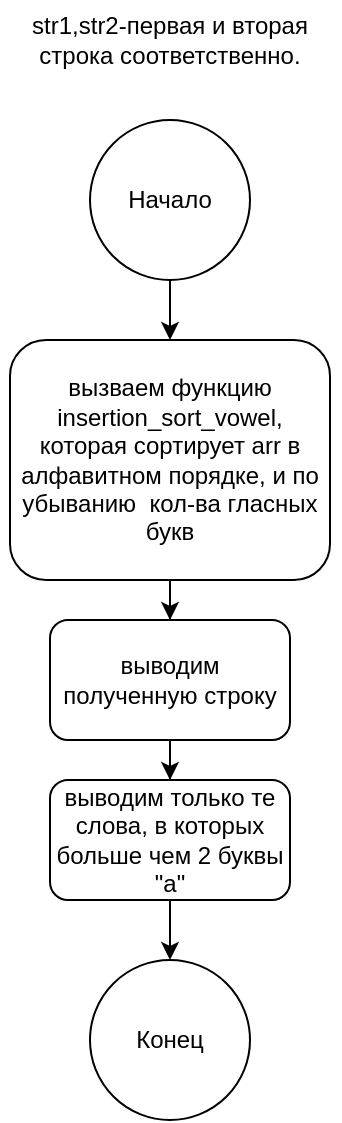 <mxfile version="21.2.9" type="github">
  <diagram id="C5RBs43oDa-KdzZeNtuy" name="Page-1">
    <mxGraphModel dx="875" dy="504" grid="1" gridSize="10" guides="1" tooltips="1" connect="1" arrows="1" fold="1" page="1" pageScale="1" pageWidth="827" pageHeight="1169" math="0" shadow="0">
      <root>
        <mxCell id="WIyWlLk6GJQsqaUBKTNV-0" />
        <mxCell id="WIyWlLk6GJQsqaUBKTNV-1" parent="WIyWlLk6GJQsqaUBKTNV-0" />
        <mxCell id="Ubb5ROTUOUGo-VrQMUPh-0" value="&lt;div&gt;str1,str2-первая и вторая строка соответственно.&lt;/div&gt;" style="text;html=1;strokeColor=none;fillColor=none;align=center;verticalAlign=middle;whiteSpace=wrap;rounded=0;" vertex="1" parent="WIyWlLk6GJQsqaUBKTNV-1">
          <mxGeometry x="115" y="10" width="170" height="40" as="geometry" />
        </mxCell>
        <mxCell id="Ubb5ROTUOUGo-VrQMUPh-1" value="" style="edgeStyle=orthogonalEdgeStyle;rounded=0;orthogonalLoop=1;jettySize=auto;html=1;" edge="1" parent="WIyWlLk6GJQsqaUBKTNV-1" source="Ubb5ROTUOUGo-VrQMUPh-2" target="Ubb5ROTUOUGo-VrQMUPh-4">
          <mxGeometry relative="1" as="geometry" />
        </mxCell>
        <mxCell id="Ubb5ROTUOUGo-VrQMUPh-2" value="Начало" style="ellipse;whiteSpace=wrap;html=1;aspect=fixed;" vertex="1" parent="WIyWlLk6GJQsqaUBKTNV-1">
          <mxGeometry x="160" y="70" width="80" height="80" as="geometry" />
        </mxCell>
        <mxCell id="Ubb5ROTUOUGo-VrQMUPh-3" value="" style="edgeStyle=orthogonalEdgeStyle;rounded=0;orthogonalLoop=1;jettySize=auto;html=1;" edge="1" parent="WIyWlLk6GJQsqaUBKTNV-1" source="Ubb5ROTUOUGo-VrQMUPh-4" target="Ubb5ROTUOUGo-VrQMUPh-6">
          <mxGeometry relative="1" as="geometry" />
        </mxCell>
        <mxCell id="Ubb5ROTUOUGo-VrQMUPh-4" value="вызваем функцию insertion_sort_vowel, которая сортирует arr в алфавитном порядке,  &lt;font style=&quot;font-size: 12px;&quot;&gt;и по убыванию&amp;nbsp; кол-ва гласных букв&lt;br role=&quot;presentation&quot;&gt;&lt;/font&gt;" style="rounded=1;whiteSpace=wrap;html=1;" vertex="1" parent="WIyWlLk6GJQsqaUBKTNV-1">
          <mxGeometry x="120" y="180" width="160" height="120" as="geometry" />
        </mxCell>
        <mxCell id="Ubb5ROTUOUGo-VrQMUPh-5" value="" style="edgeStyle=orthogonalEdgeStyle;rounded=0;orthogonalLoop=1;jettySize=auto;html=1;" edge="1" parent="WIyWlLk6GJQsqaUBKTNV-1" source="Ubb5ROTUOUGo-VrQMUPh-6" target="Ubb5ROTUOUGo-VrQMUPh-8">
          <mxGeometry relative="1" as="geometry" />
        </mxCell>
        <mxCell id="Ubb5ROTUOUGo-VrQMUPh-6" value="выводим полученную строку" style="whiteSpace=wrap;html=1;rounded=1;" vertex="1" parent="WIyWlLk6GJQsqaUBKTNV-1">
          <mxGeometry x="140" y="320" width="120" height="60" as="geometry" />
        </mxCell>
        <mxCell id="Ubb5ROTUOUGo-VrQMUPh-7" value="" style="edgeStyle=orthogonalEdgeStyle;rounded=0;orthogonalLoop=1;jettySize=auto;html=1;" edge="1" parent="WIyWlLk6GJQsqaUBKTNV-1" source="Ubb5ROTUOUGo-VrQMUPh-8" target="Ubb5ROTUOUGo-VrQMUPh-9">
          <mxGeometry relative="1" as="geometry" />
        </mxCell>
        <mxCell id="Ubb5ROTUOUGo-VrQMUPh-8" value="выводим только те слова, в которых больше чем 2 буквы &quot;а&quot;" style="whiteSpace=wrap;html=1;rounded=1;" vertex="1" parent="WIyWlLk6GJQsqaUBKTNV-1">
          <mxGeometry x="140" y="400" width="120" height="60" as="geometry" />
        </mxCell>
        <mxCell id="Ubb5ROTUOUGo-VrQMUPh-9" value="Конец" style="ellipse;whiteSpace=wrap;html=1;rounded=1;" vertex="1" parent="WIyWlLk6GJQsqaUBKTNV-1">
          <mxGeometry x="160" y="490" width="80" height="80" as="geometry" />
        </mxCell>
      </root>
    </mxGraphModel>
  </diagram>
</mxfile>
